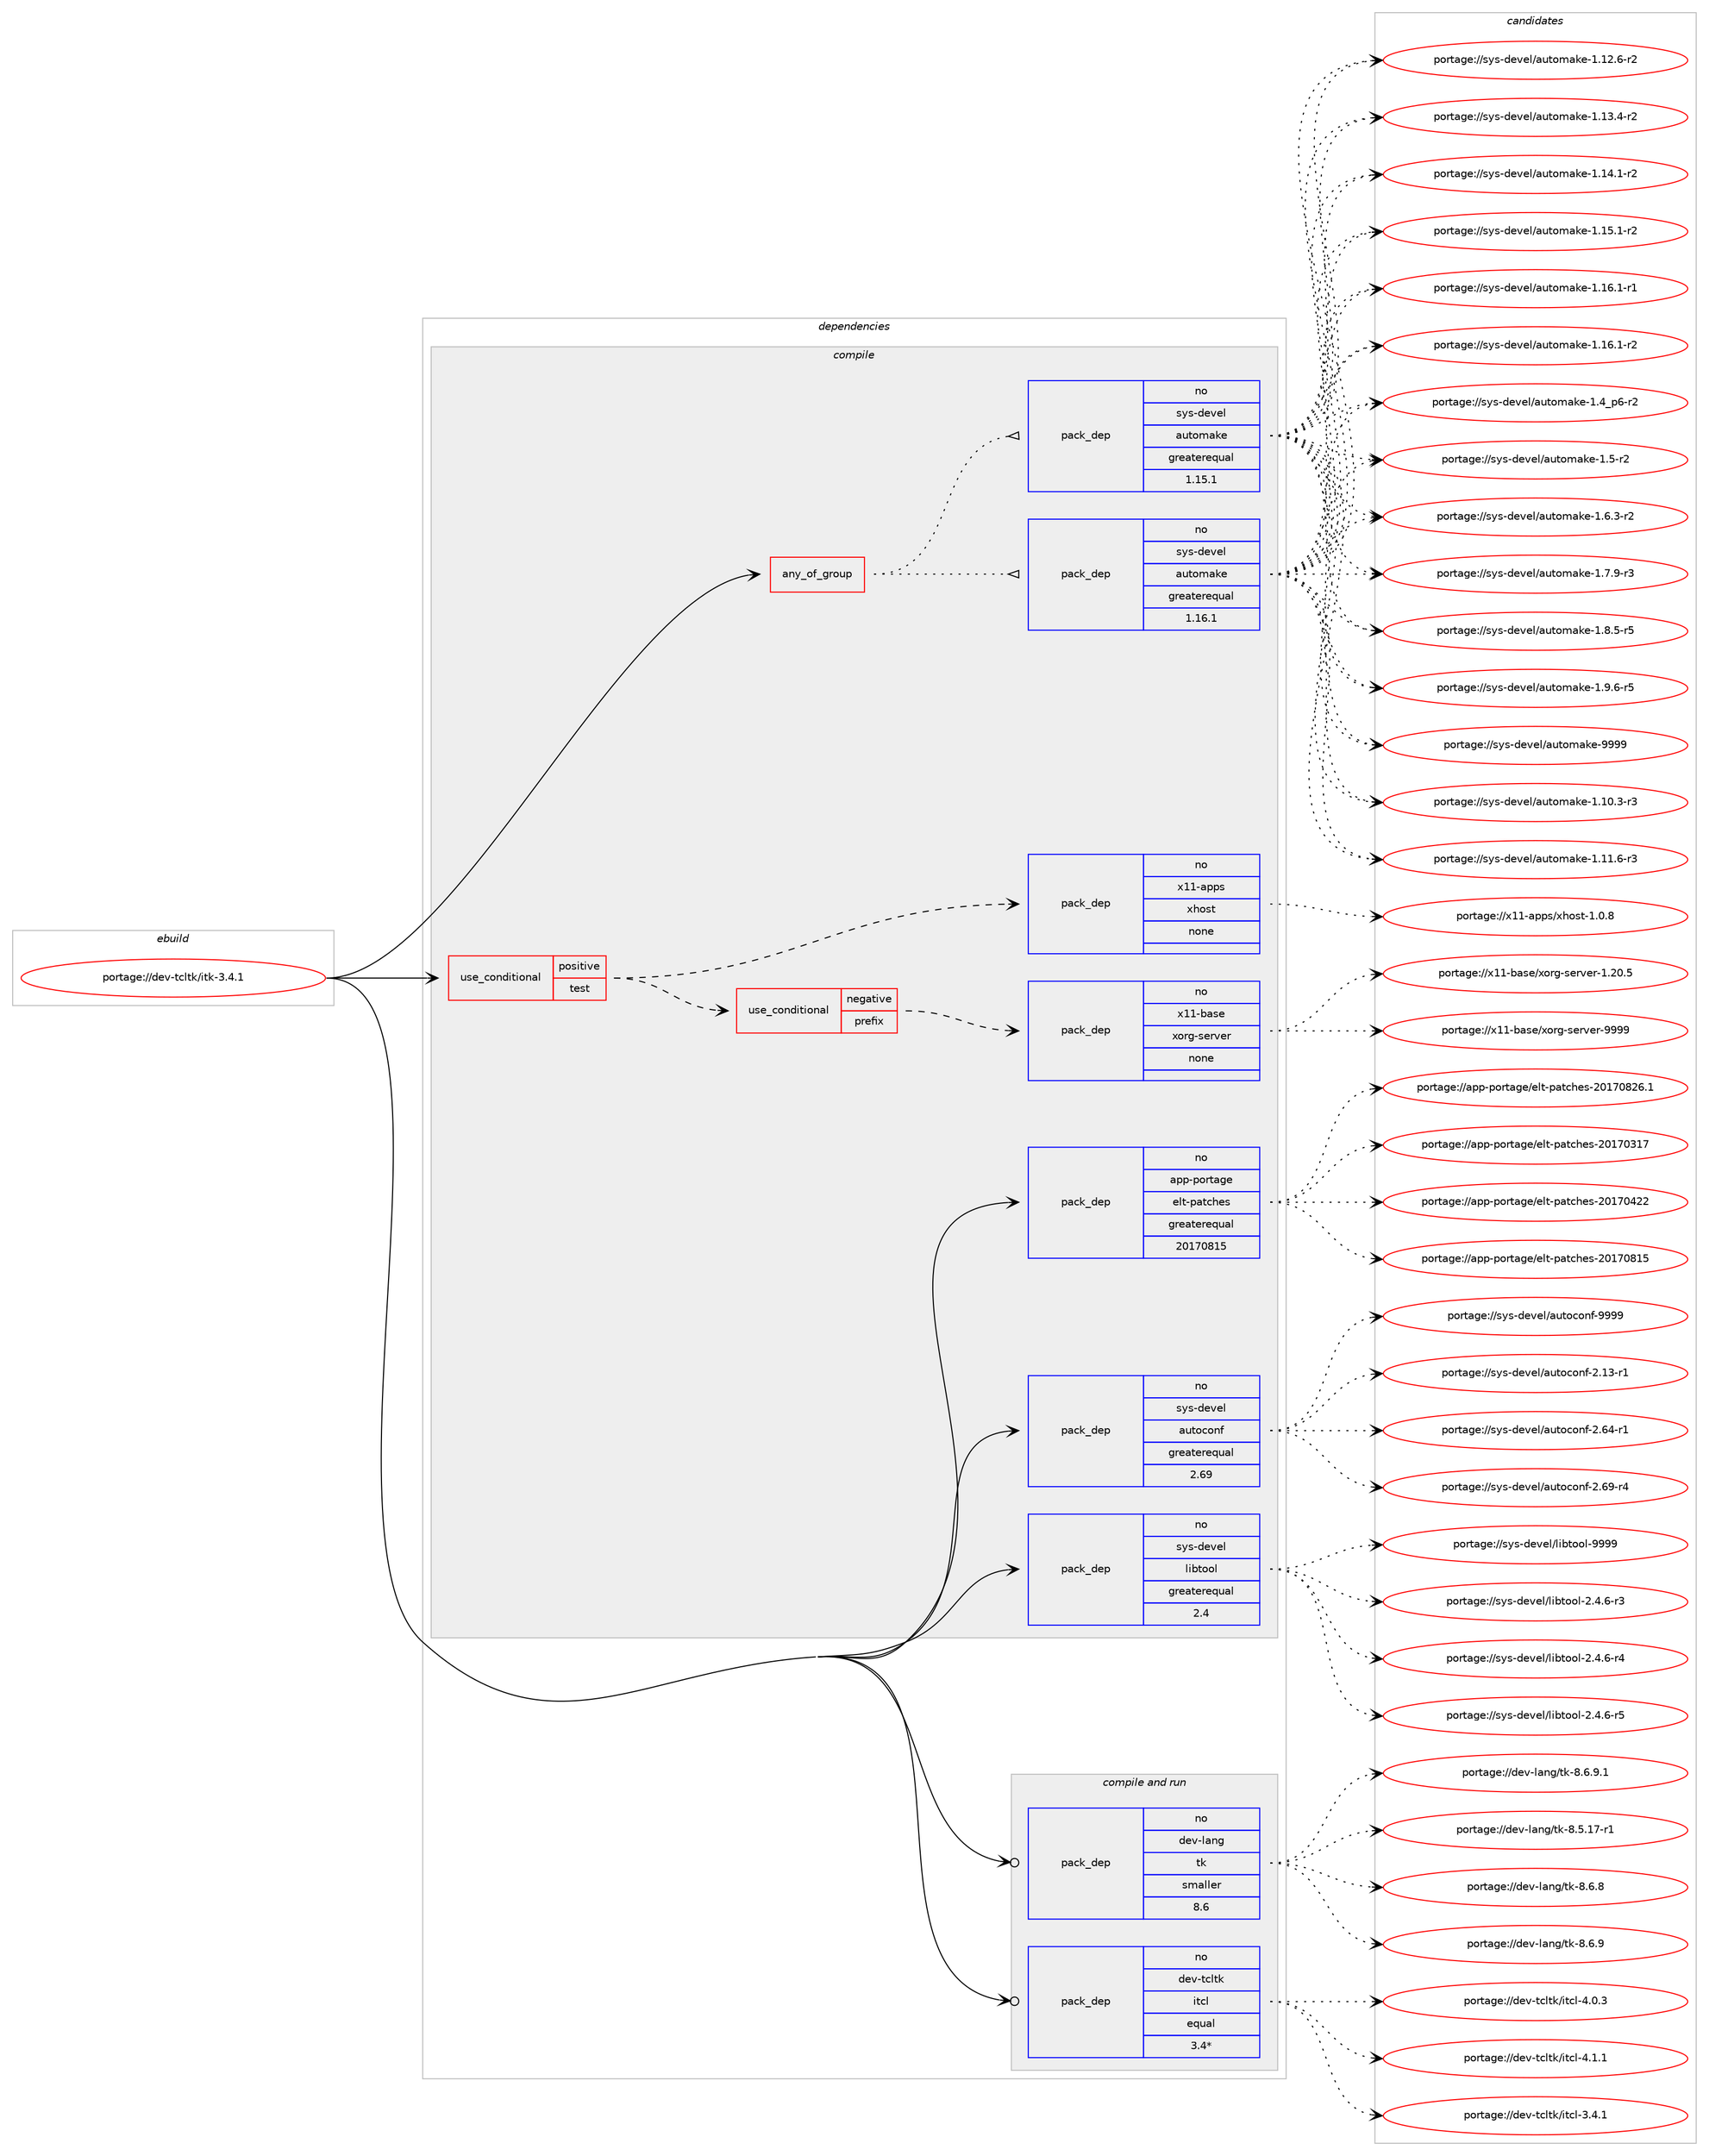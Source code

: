 digraph prolog {

# *************
# Graph options
# *************

newrank=true;
concentrate=true;
compound=true;
graph [rankdir=LR,fontname=Helvetica,fontsize=10,ranksep=1.5];#, ranksep=2.5, nodesep=0.2];
edge  [arrowhead=vee];
node  [fontname=Helvetica,fontsize=10];

# **********
# The ebuild
# **********

subgraph cluster_leftcol {
color=gray;
rank=same;
label=<<i>ebuild</i>>;
id [label="portage://dev-tcltk/itk-3.4.1", color=red, width=4, href="../dev-tcltk/itk-3.4.1.svg"];
}

# ****************
# The dependencies
# ****************

subgraph cluster_midcol {
color=gray;
label=<<i>dependencies</i>>;
subgraph cluster_compile {
fillcolor="#eeeeee";
style=filled;
label=<<i>compile</i>>;
subgraph any3508 {
dependency257222 [label=<<TABLE BORDER="0" CELLBORDER="1" CELLSPACING="0" CELLPADDING="4"><TR><TD CELLPADDING="10">any_of_group</TD></TR></TABLE>>, shape=none, color=red];subgraph pack183477 {
dependency257223 [label=<<TABLE BORDER="0" CELLBORDER="1" CELLSPACING="0" CELLPADDING="4" WIDTH="220"><TR><TD ROWSPAN="6" CELLPADDING="30">pack_dep</TD></TR><TR><TD WIDTH="110">no</TD></TR><TR><TD>sys-devel</TD></TR><TR><TD>automake</TD></TR><TR><TD>greaterequal</TD></TR><TR><TD>1.16.1</TD></TR></TABLE>>, shape=none, color=blue];
}
dependency257222:e -> dependency257223:w [weight=20,style="dotted",arrowhead="oinv"];
subgraph pack183478 {
dependency257224 [label=<<TABLE BORDER="0" CELLBORDER="1" CELLSPACING="0" CELLPADDING="4" WIDTH="220"><TR><TD ROWSPAN="6" CELLPADDING="30">pack_dep</TD></TR><TR><TD WIDTH="110">no</TD></TR><TR><TD>sys-devel</TD></TR><TR><TD>automake</TD></TR><TR><TD>greaterequal</TD></TR><TR><TD>1.15.1</TD></TR></TABLE>>, shape=none, color=blue];
}
dependency257222:e -> dependency257224:w [weight=20,style="dotted",arrowhead="oinv"];
}
id:e -> dependency257222:w [weight=20,style="solid",arrowhead="vee"];
subgraph cond70164 {
dependency257225 [label=<<TABLE BORDER="0" CELLBORDER="1" CELLSPACING="0" CELLPADDING="4"><TR><TD ROWSPAN="3" CELLPADDING="10">use_conditional</TD></TR><TR><TD>positive</TD></TR><TR><TD>test</TD></TR></TABLE>>, shape=none, color=red];
subgraph cond70165 {
dependency257226 [label=<<TABLE BORDER="0" CELLBORDER="1" CELLSPACING="0" CELLPADDING="4"><TR><TD ROWSPAN="3" CELLPADDING="10">use_conditional</TD></TR><TR><TD>negative</TD></TR><TR><TD>prefix</TD></TR></TABLE>>, shape=none, color=red];
subgraph pack183479 {
dependency257227 [label=<<TABLE BORDER="0" CELLBORDER="1" CELLSPACING="0" CELLPADDING="4" WIDTH="220"><TR><TD ROWSPAN="6" CELLPADDING="30">pack_dep</TD></TR><TR><TD WIDTH="110">no</TD></TR><TR><TD>x11-base</TD></TR><TR><TD>xorg-server</TD></TR><TR><TD>none</TD></TR><TR><TD></TD></TR></TABLE>>, shape=none, color=blue];
}
dependency257226:e -> dependency257227:w [weight=20,style="dashed",arrowhead="vee"];
}
dependency257225:e -> dependency257226:w [weight=20,style="dashed",arrowhead="vee"];
subgraph pack183480 {
dependency257228 [label=<<TABLE BORDER="0" CELLBORDER="1" CELLSPACING="0" CELLPADDING="4" WIDTH="220"><TR><TD ROWSPAN="6" CELLPADDING="30">pack_dep</TD></TR><TR><TD WIDTH="110">no</TD></TR><TR><TD>x11-apps</TD></TR><TR><TD>xhost</TD></TR><TR><TD>none</TD></TR><TR><TD></TD></TR></TABLE>>, shape=none, color=blue];
}
dependency257225:e -> dependency257228:w [weight=20,style="dashed",arrowhead="vee"];
}
id:e -> dependency257225:w [weight=20,style="solid",arrowhead="vee"];
subgraph pack183481 {
dependency257229 [label=<<TABLE BORDER="0" CELLBORDER="1" CELLSPACING="0" CELLPADDING="4" WIDTH="220"><TR><TD ROWSPAN="6" CELLPADDING="30">pack_dep</TD></TR><TR><TD WIDTH="110">no</TD></TR><TR><TD>app-portage</TD></TR><TR><TD>elt-patches</TD></TR><TR><TD>greaterequal</TD></TR><TR><TD>20170815</TD></TR></TABLE>>, shape=none, color=blue];
}
id:e -> dependency257229:w [weight=20,style="solid",arrowhead="vee"];
subgraph pack183482 {
dependency257230 [label=<<TABLE BORDER="0" CELLBORDER="1" CELLSPACING="0" CELLPADDING="4" WIDTH="220"><TR><TD ROWSPAN="6" CELLPADDING="30">pack_dep</TD></TR><TR><TD WIDTH="110">no</TD></TR><TR><TD>sys-devel</TD></TR><TR><TD>autoconf</TD></TR><TR><TD>greaterequal</TD></TR><TR><TD>2.69</TD></TR></TABLE>>, shape=none, color=blue];
}
id:e -> dependency257230:w [weight=20,style="solid",arrowhead="vee"];
subgraph pack183483 {
dependency257231 [label=<<TABLE BORDER="0" CELLBORDER="1" CELLSPACING="0" CELLPADDING="4" WIDTH="220"><TR><TD ROWSPAN="6" CELLPADDING="30">pack_dep</TD></TR><TR><TD WIDTH="110">no</TD></TR><TR><TD>sys-devel</TD></TR><TR><TD>libtool</TD></TR><TR><TD>greaterequal</TD></TR><TR><TD>2.4</TD></TR></TABLE>>, shape=none, color=blue];
}
id:e -> dependency257231:w [weight=20,style="solid",arrowhead="vee"];
}
subgraph cluster_compileandrun {
fillcolor="#eeeeee";
style=filled;
label=<<i>compile and run</i>>;
subgraph pack183484 {
dependency257232 [label=<<TABLE BORDER="0" CELLBORDER="1" CELLSPACING="0" CELLPADDING="4" WIDTH="220"><TR><TD ROWSPAN="6" CELLPADDING="30">pack_dep</TD></TR><TR><TD WIDTH="110">no</TD></TR><TR><TD>dev-lang</TD></TR><TR><TD>tk</TD></TR><TR><TD>smaller</TD></TR><TR><TD>8.6</TD></TR></TABLE>>, shape=none, color=blue];
}
id:e -> dependency257232:w [weight=20,style="solid",arrowhead="odotvee"];
subgraph pack183485 {
dependency257233 [label=<<TABLE BORDER="0" CELLBORDER="1" CELLSPACING="0" CELLPADDING="4" WIDTH="220"><TR><TD ROWSPAN="6" CELLPADDING="30">pack_dep</TD></TR><TR><TD WIDTH="110">no</TD></TR><TR><TD>dev-tcltk</TD></TR><TR><TD>itcl</TD></TR><TR><TD>equal</TD></TR><TR><TD>3.4*</TD></TR></TABLE>>, shape=none, color=blue];
}
id:e -> dependency257233:w [weight=20,style="solid",arrowhead="odotvee"];
}
subgraph cluster_run {
fillcolor="#eeeeee";
style=filled;
label=<<i>run</i>>;
}
}

# **************
# The candidates
# **************

subgraph cluster_choices {
rank=same;
color=gray;
label=<<i>candidates</i>>;

subgraph choice183477 {
color=black;
nodesep=1;
choiceportage11512111545100101118101108479711711611110997107101454946494846514511451 [label="portage://sys-devel/automake-1.10.3-r3", color=red, width=4,href="../sys-devel/automake-1.10.3-r3.svg"];
choiceportage11512111545100101118101108479711711611110997107101454946494946544511451 [label="portage://sys-devel/automake-1.11.6-r3", color=red, width=4,href="../sys-devel/automake-1.11.6-r3.svg"];
choiceportage11512111545100101118101108479711711611110997107101454946495046544511450 [label="portage://sys-devel/automake-1.12.6-r2", color=red, width=4,href="../sys-devel/automake-1.12.6-r2.svg"];
choiceportage11512111545100101118101108479711711611110997107101454946495146524511450 [label="portage://sys-devel/automake-1.13.4-r2", color=red, width=4,href="../sys-devel/automake-1.13.4-r2.svg"];
choiceportage11512111545100101118101108479711711611110997107101454946495246494511450 [label="portage://sys-devel/automake-1.14.1-r2", color=red, width=4,href="../sys-devel/automake-1.14.1-r2.svg"];
choiceportage11512111545100101118101108479711711611110997107101454946495346494511450 [label="portage://sys-devel/automake-1.15.1-r2", color=red, width=4,href="../sys-devel/automake-1.15.1-r2.svg"];
choiceportage11512111545100101118101108479711711611110997107101454946495446494511449 [label="portage://sys-devel/automake-1.16.1-r1", color=red, width=4,href="../sys-devel/automake-1.16.1-r1.svg"];
choiceportage11512111545100101118101108479711711611110997107101454946495446494511450 [label="portage://sys-devel/automake-1.16.1-r2", color=red, width=4,href="../sys-devel/automake-1.16.1-r2.svg"];
choiceportage115121115451001011181011084797117116111109971071014549465295112544511450 [label="portage://sys-devel/automake-1.4_p6-r2", color=red, width=4,href="../sys-devel/automake-1.4_p6-r2.svg"];
choiceportage11512111545100101118101108479711711611110997107101454946534511450 [label="portage://sys-devel/automake-1.5-r2", color=red, width=4,href="../sys-devel/automake-1.5-r2.svg"];
choiceportage115121115451001011181011084797117116111109971071014549465446514511450 [label="portage://sys-devel/automake-1.6.3-r2", color=red, width=4,href="../sys-devel/automake-1.6.3-r2.svg"];
choiceportage115121115451001011181011084797117116111109971071014549465546574511451 [label="portage://sys-devel/automake-1.7.9-r3", color=red, width=4,href="../sys-devel/automake-1.7.9-r3.svg"];
choiceportage115121115451001011181011084797117116111109971071014549465646534511453 [label="portage://sys-devel/automake-1.8.5-r5", color=red, width=4,href="../sys-devel/automake-1.8.5-r5.svg"];
choiceportage115121115451001011181011084797117116111109971071014549465746544511453 [label="portage://sys-devel/automake-1.9.6-r5", color=red, width=4,href="../sys-devel/automake-1.9.6-r5.svg"];
choiceportage115121115451001011181011084797117116111109971071014557575757 [label="portage://sys-devel/automake-9999", color=red, width=4,href="../sys-devel/automake-9999.svg"];
dependency257223:e -> choiceportage11512111545100101118101108479711711611110997107101454946494846514511451:w [style=dotted,weight="100"];
dependency257223:e -> choiceportage11512111545100101118101108479711711611110997107101454946494946544511451:w [style=dotted,weight="100"];
dependency257223:e -> choiceportage11512111545100101118101108479711711611110997107101454946495046544511450:w [style=dotted,weight="100"];
dependency257223:e -> choiceportage11512111545100101118101108479711711611110997107101454946495146524511450:w [style=dotted,weight="100"];
dependency257223:e -> choiceportage11512111545100101118101108479711711611110997107101454946495246494511450:w [style=dotted,weight="100"];
dependency257223:e -> choiceportage11512111545100101118101108479711711611110997107101454946495346494511450:w [style=dotted,weight="100"];
dependency257223:e -> choiceportage11512111545100101118101108479711711611110997107101454946495446494511449:w [style=dotted,weight="100"];
dependency257223:e -> choiceportage11512111545100101118101108479711711611110997107101454946495446494511450:w [style=dotted,weight="100"];
dependency257223:e -> choiceportage115121115451001011181011084797117116111109971071014549465295112544511450:w [style=dotted,weight="100"];
dependency257223:e -> choiceportage11512111545100101118101108479711711611110997107101454946534511450:w [style=dotted,weight="100"];
dependency257223:e -> choiceportage115121115451001011181011084797117116111109971071014549465446514511450:w [style=dotted,weight="100"];
dependency257223:e -> choiceportage115121115451001011181011084797117116111109971071014549465546574511451:w [style=dotted,weight="100"];
dependency257223:e -> choiceportage115121115451001011181011084797117116111109971071014549465646534511453:w [style=dotted,weight="100"];
dependency257223:e -> choiceportage115121115451001011181011084797117116111109971071014549465746544511453:w [style=dotted,weight="100"];
dependency257223:e -> choiceportage115121115451001011181011084797117116111109971071014557575757:w [style=dotted,weight="100"];
}
subgraph choice183478 {
color=black;
nodesep=1;
choiceportage11512111545100101118101108479711711611110997107101454946494846514511451 [label="portage://sys-devel/automake-1.10.3-r3", color=red, width=4,href="../sys-devel/automake-1.10.3-r3.svg"];
choiceportage11512111545100101118101108479711711611110997107101454946494946544511451 [label="portage://sys-devel/automake-1.11.6-r3", color=red, width=4,href="../sys-devel/automake-1.11.6-r3.svg"];
choiceportage11512111545100101118101108479711711611110997107101454946495046544511450 [label="portage://sys-devel/automake-1.12.6-r2", color=red, width=4,href="../sys-devel/automake-1.12.6-r2.svg"];
choiceportage11512111545100101118101108479711711611110997107101454946495146524511450 [label="portage://sys-devel/automake-1.13.4-r2", color=red, width=4,href="../sys-devel/automake-1.13.4-r2.svg"];
choiceportage11512111545100101118101108479711711611110997107101454946495246494511450 [label="portage://sys-devel/automake-1.14.1-r2", color=red, width=4,href="../sys-devel/automake-1.14.1-r2.svg"];
choiceportage11512111545100101118101108479711711611110997107101454946495346494511450 [label="portage://sys-devel/automake-1.15.1-r2", color=red, width=4,href="../sys-devel/automake-1.15.1-r2.svg"];
choiceportage11512111545100101118101108479711711611110997107101454946495446494511449 [label="portage://sys-devel/automake-1.16.1-r1", color=red, width=4,href="../sys-devel/automake-1.16.1-r1.svg"];
choiceportage11512111545100101118101108479711711611110997107101454946495446494511450 [label="portage://sys-devel/automake-1.16.1-r2", color=red, width=4,href="../sys-devel/automake-1.16.1-r2.svg"];
choiceportage115121115451001011181011084797117116111109971071014549465295112544511450 [label="portage://sys-devel/automake-1.4_p6-r2", color=red, width=4,href="../sys-devel/automake-1.4_p6-r2.svg"];
choiceportage11512111545100101118101108479711711611110997107101454946534511450 [label="portage://sys-devel/automake-1.5-r2", color=red, width=4,href="../sys-devel/automake-1.5-r2.svg"];
choiceportage115121115451001011181011084797117116111109971071014549465446514511450 [label="portage://sys-devel/automake-1.6.3-r2", color=red, width=4,href="../sys-devel/automake-1.6.3-r2.svg"];
choiceportage115121115451001011181011084797117116111109971071014549465546574511451 [label="portage://sys-devel/automake-1.7.9-r3", color=red, width=4,href="../sys-devel/automake-1.7.9-r3.svg"];
choiceportage115121115451001011181011084797117116111109971071014549465646534511453 [label="portage://sys-devel/automake-1.8.5-r5", color=red, width=4,href="../sys-devel/automake-1.8.5-r5.svg"];
choiceportage115121115451001011181011084797117116111109971071014549465746544511453 [label="portage://sys-devel/automake-1.9.6-r5", color=red, width=4,href="../sys-devel/automake-1.9.6-r5.svg"];
choiceportage115121115451001011181011084797117116111109971071014557575757 [label="portage://sys-devel/automake-9999", color=red, width=4,href="../sys-devel/automake-9999.svg"];
dependency257224:e -> choiceportage11512111545100101118101108479711711611110997107101454946494846514511451:w [style=dotted,weight="100"];
dependency257224:e -> choiceportage11512111545100101118101108479711711611110997107101454946494946544511451:w [style=dotted,weight="100"];
dependency257224:e -> choiceportage11512111545100101118101108479711711611110997107101454946495046544511450:w [style=dotted,weight="100"];
dependency257224:e -> choiceportage11512111545100101118101108479711711611110997107101454946495146524511450:w [style=dotted,weight="100"];
dependency257224:e -> choiceportage11512111545100101118101108479711711611110997107101454946495246494511450:w [style=dotted,weight="100"];
dependency257224:e -> choiceportage11512111545100101118101108479711711611110997107101454946495346494511450:w [style=dotted,weight="100"];
dependency257224:e -> choiceportage11512111545100101118101108479711711611110997107101454946495446494511449:w [style=dotted,weight="100"];
dependency257224:e -> choiceportage11512111545100101118101108479711711611110997107101454946495446494511450:w [style=dotted,weight="100"];
dependency257224:e -> choiceportage115121115451001011181011084797117116111109971071014549465295112544511450:w [style=dotted,weight="100"];
dependency257224:e -> choiceportage11512111545100101118101108479711711611110997107101454946534511450:w [style=dotted,weight="100"];
dependency257224:e -> choiceportage115121115451001011181011084797117116111109971071014549465446514511450:w [style=dotted,weight="100"];
dependency257224:e -> choiceportage115121115451001011181011084797117116111109971071014549465546574511451:w [style=dotted,weight="100"];
dependency257224:e -> choiceportage115121115451001011181011084797117116111109971071014549465646534511453:w [style=dotted,weight="100"];
dependency257224:e -> choiceportage115121115451001011181011084797117116111109971071014549465746544511453:w [style=dotted,weight="100"];
dependency257224:e -> choiceportage115121115451001011181011084797117116111109971071014557575757:w [style=dotted,weight="100"];
}
subgraph choice183479 {
color=black;
nodesep=1;
choiceportage1204949459897115101471201111141034511510111411810111445494650484653 [label="portage://x11-base/xorg-server-1.20.5", color=red, width=4,href="../x11-base/xorg-server-1.20.5.svg"];
choiceportage120494945989711510147120111114103451151011141181011144557575757 [label="portage://x11-base/xorg-server-9999", color=red, width=4,href="../x11-base/xorg-server-9999.svg"];
dependency257227:e -> choiceportage1204949459897115101471201111141034511510111411810111445494650484653:w [style=dotted,weight="100"];
dependency257227:e -> choiceportage120494945989711510147120111114103451151011141181011144557575757:w [style=dotted,weight="100"];
}
subgraph choice183480 {
color=black;
nodesep=1;
choiceportage1204949459711211211547120104111115116454946484656 [label="portage://x11-apps/xhost-1.0.8", color=red, width=4,href="../x11-apps/xhost-1.0.8.svg"];
dependency257228:e -> choiceportage1204949459711211211547120104111115116454946484656:w [style=dotted,weight="100"];
}
subgraph choice183481 {
color=black;
nodesep=1;
choiceportage97112112451121111141169710310147101108116451129711699104101115455048495548514955 [label="portage://app-portage/elt-patches-20170317", color=red, width=4,href="../app-portage/elt-patches-20170317.svg"];
choiceportage97112112451121111141169710310147101108116451129711699104101115455048495548525050 [label="portage://app-portage/elt-patches-20170422", color=red, width=4,href="../app-portage/elt-patches-20170422.svg"];
choiceportage97112112451121111141169710310147101108116451129711699104101115455048495548564953 [label="portage://app-portage/elt-patches-20170815", color=red, width=4,href="../app-portage/elt-patches-20170815.svg"];
choiceportage971121124511211111411697103101471011081164511297116991041011154550484955485650544649 [label="portage://app-portage/elt-patches-20170826.1", color=red, width=4,href="../app-portage/elt-patches-20170826.1.svg"];
dependency257229:e -> choiceportage97112112451121111141169710310147101108116451129711699104101115455048495548514955:w [style=dotted,weight="100"];
dependency257229:e -> choiceportage97112112451121111141169710310147101108116451129711699104101115455048495548525050:w [style=dotted,weight="100"];
dependency257229:e -> choiceportage97112112451121111141169710310147101108116451129711699104101115455048495548564953:w [style=dotted,weight="100"];
dependency257229:e -> choiceportage971121124511211111411697103101471011081164511297116991041011154550484955485650544649:w [style=dotted,weight="100"];
}
subgraph choice183482 {
color=black;
nodesep=1;
choiceportage1151211154510010111810110847971171161119911111010245504649514511449 [label="portage://sys-devel/autoconf-2.13-r1", color=red, width=4,href="../sys-devel/autoconf-2.13-r1.svg"];
choiceportage1151211154510010111810110847971171161119911111010245504654524511449 [label="portage://sys-devel/autoconf-2.64-r1", color=red, width=4,href="../sys-devel/autoconf-2.64-r1.svg"];
choiceportage1151211154510010111810110847971171161119911111010245504654574511452 [label="portage://sys-devel/autoconf-2.69-r4", color=red, width=4,href="../sys-devel/autoconf-2.69-r4.svg"];
choiceportage115121115451001011181011084797117116111991111101024557575757 [label="portage://sys-devel/autoconf-9999", color=red, width=4,href="../sys-devel/autoconf-9999.svg"];
dependency257230:e -> choiceportage1151211154510010111810110847971171161119911111010245504649514511449:w [style=dotted,weight="100"];
dependency257230:e -> choiceportage1151211154510010111810110847971171161119911111010245504654524511449:w [style=dotted,weight="100"];
dependency257230:e -> choiceportage1151211154510010111810110847971171161119911111010245504654574511452:w [style=dotted,weight="100"];
dependency257230:e -> choiceportage115121115451001011181011084797117116111991111101024557575757:w [style=dotted,weight="100"];
}
subgraph choice183483 {
color=black;
nodesep=1;
choiceportage1151211154510010111810110847108105981161111111084550465246544511451 [label="portage://sys-devel/libtool-2.4.6-r3", color=red, width=4,href="../sys-devel/libtool-2.4.6-r3.svg"];
choiceportage1151211154510010111810110847108105981161111111084550465246544511452 [label="portage://sys-devel/libtool-2.4.6-r4", color=red, width=4,href="../sys-devel/libtool-2.4.6-r4.svg"];
choiceportage1151211154510010111810110847108105981161111111084550465246544511453 [label="portage://sys-devel/libtool-2.4.6-r5", color=red, width=4,href="../sys-devel/libtool-2.4.6-r5.svg"];
choiceportage1151211154510010111810110847108105981161111111084557575757 [label="portage://sys-devel/libtool-9999", color=red, width=4,href="../sys-devel/libtool-9999.svg"];
dependency257231:e -> choiceportage1151211154510010111810110847108105981161111111084550465246544511451:w [style=dotted,weight="100"];
dependency257231:e -> choiceportage1151211154510010111810110847108105981161111111084550465246544511452:w [style=dotted,weight="100"];
dependency257231:e -> choiceportage1151211154510010111810110847108105981161111111084550465246544511453:w [style=dotted,weight="100"];
dependency257231:e -> choiceportage1151211154510010111810110847108105981161111111084557575757:w [style=dotted,weight="100"];
}
subgraph choice183484 {
color=black;
nodesep=1;
choiceportage100101118451089711010347116107455646534649554511449 [label="portage://dev-lang/tk-8.5.17-r1", color=red, width=4,href="../dev-lang/tk-8.5.17-r1.svg"];
choiceportage100101118451089711010347116107455646544656 [label="portage://dev-lang/tk-8.6.8", color=red, width=4,href="../dev-lang/tk-8.6.8.svg"];
choiceportage100101118451089711010347116107455646544657 [label="portage://dev-lang/tk-8.6.9", color=red, width=4,href="../dev-lang/tk-8.6.9.svg"];
choiceportage1001011184510897110103471161074556465446574649 [label="portage://dev-lang/tk-8.6.9.1", color=red, width=4,href="../dev-lang/tk-8.6.9.1.svg"];
dependency257232:e -> choiceportage100101118451089711010347116107455646534649554511449:w [style=dotted,weight="100"];
dependency257232:e -> choiceportage100101118451089711010347116107455646544656:w [style=dotted,weight="100"];
dependency257232:e -> choiceportage100101118451089711010347116107455646544657:w [style=dotted,weight="100"];
dependency257232:e -> choiceportage1001011184510897110103471161074556465446574649:w [style=dotted,weight="100"];
}
subgraph choice183485 {
color=black;
nodesep=1;
choiceportage10010111845116991081161074710511699108455146524649 [label="portage://dev-tcltk/itcl-3.4.1", color=red, width=4,href="../dev-tcltk/itcl-3.4.1.svg"];
choiceportage10010111845116991081161074710511699108455246484651 [label="portage://dev-tcltk/itcl-4.0.3", color=red, width=4,href="../dev-tcltk/itcl-4.0.3.svg"];
choiceportage10010111845116991081161074710511699108455246494649 [label="portage://dev-tcltk/itcl-4.1.1", color=red, width=4,href="../dev-tcltk/itcl-4.1.1.svg"];
dependency257233:e -> choiceportage10010111845116991081161074710511699108455146524649:w [style=dotted,weight="100"];
dependency257233:e -> choiceportage10010111845116991081161074710511699108455246484651:w [style=dotted,weight="100"];
dependency257233:e -> choiceportage10010111845116991081161074710511699108455246494649:w [style=dotted,weight="100"];
}
}

}
